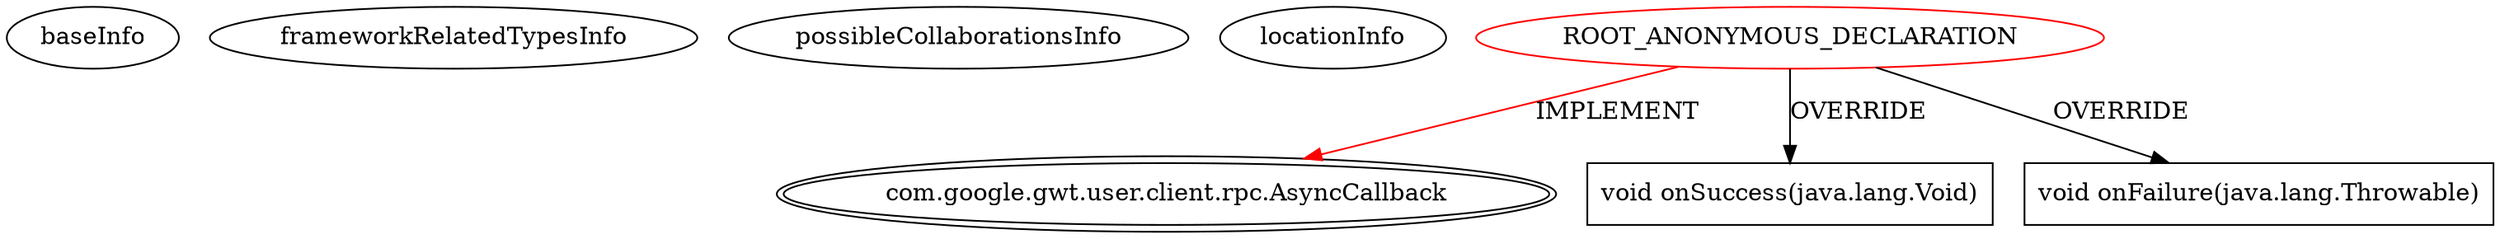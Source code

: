 digraph {
baseInfo[graphId=4674,category="extension_graph",isAnonymous=true,possibleRelation=false]
frameworkRelatedTypesInfo[0="com.google.gwt.user.client.rpc.AsyncCallback"]
possibleCollaborationsInfo[]
locationInfo[projectName="wuiidl-webservice",filePath="/wuiidl-webservice/webservice-master/tourGuide/src/webServices/tourGuide/presentation/client/controller/TourGuideController.java",contextSignature="void disposeController()",graphId="4674"]
0[label="ROOT_ANONYMOUS_DECLARATION",vertexType="ROOT_ANONYMOUS_DECLARATION",isFrameworkType=false,color=red]
1[label="com.google.gwt.user.client.rpc.AsyncCallback",vertexType="FRAMEWORK_INTERFACE_TYPE",isFrameworkType=true,peripheries=2]
2[label="void onSuccess(java.lang.Void)",vertexType="OVERRIDING_METHOD_DECLARATION",isFrameworkType=false,shape=box]
3[label="void onFailure(java.lang.Throwable)",vertexType="OVERRIDING_METHOD_DECLARATION",isFrameworkType=false,shape=box]
0->1[label="IMPLEMENT",color=red]
0->2[label="OVERRIDE"]
0->3[label="OVERRIDE"]
}
